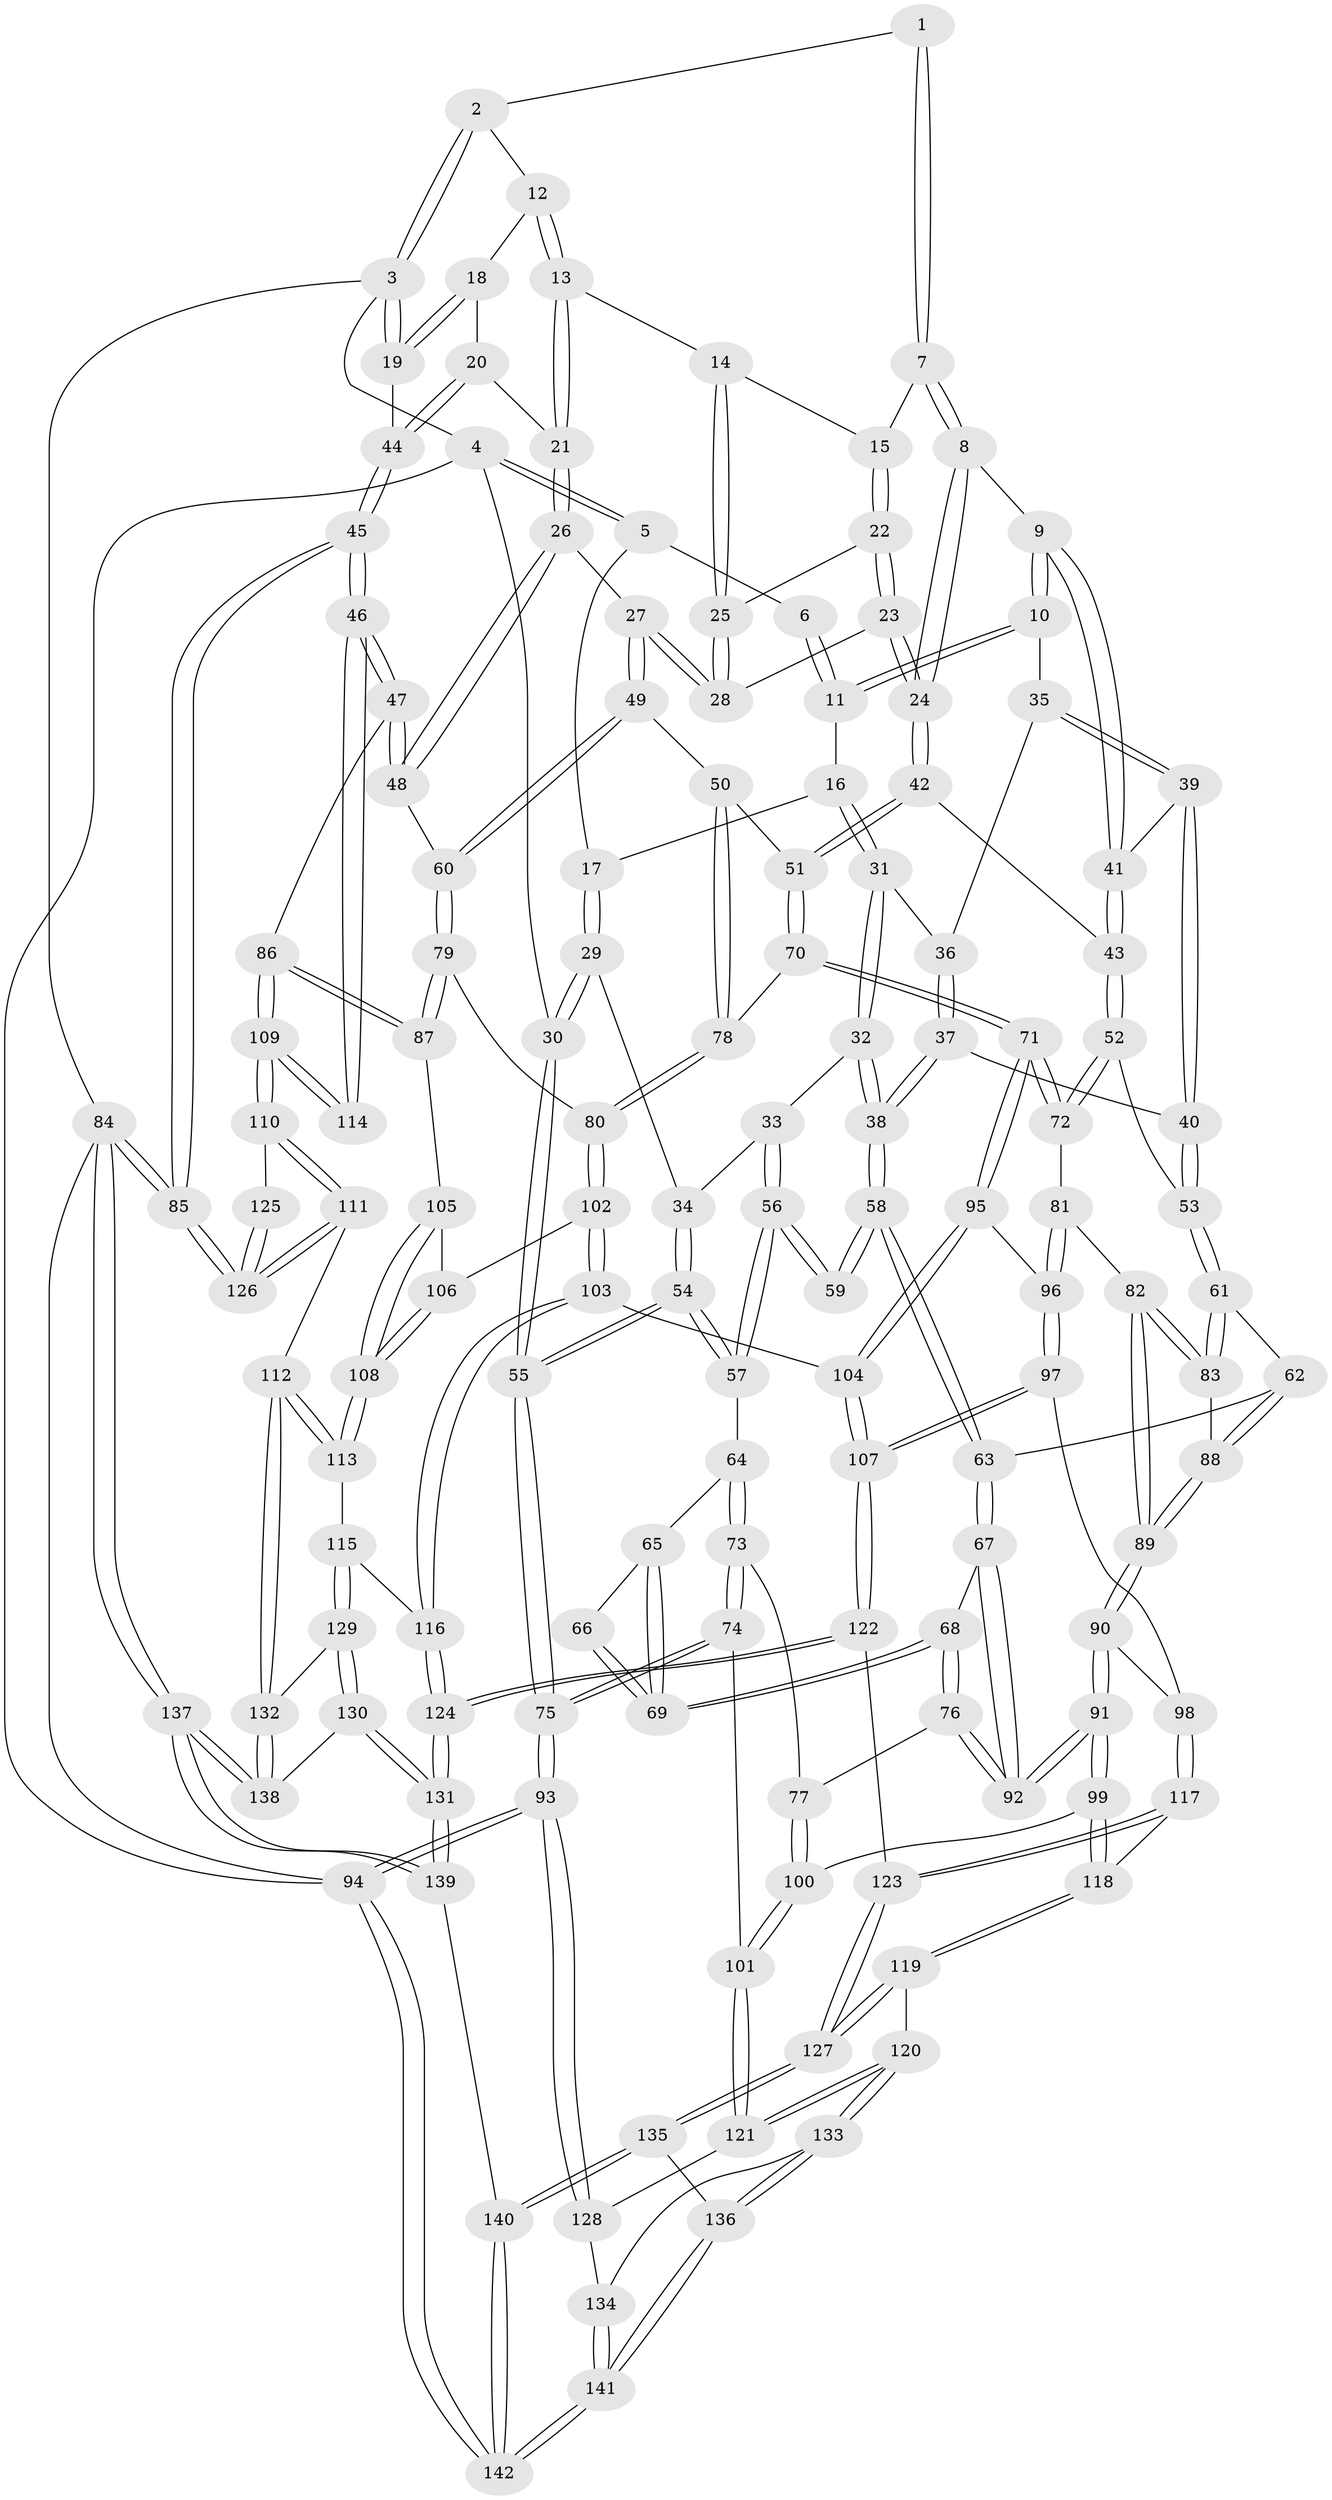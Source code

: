 // coarse degree distribution, {2: 0.023529411764705882, 3: 0.08235294117647059, 7: 0.023529411764705882, 4: 0.25882352941176473, 5: 0.5294117647058824, 8: 0.023529411764705882, 6: 0.058823529411764705}
// Generated by graph-tools (version 1.1) at 2025/04/03/04/25 22:04:31]
// undirected, 142 vertices, 352 edges
graph export_dot {
graph [start="1"]
  node [color=gray90,style=filled];
  1 [pos="+0.4469448588242372+0"];
  2 [pos="+0.7446614918034024+0"];
  3 [pos="+1+0"];
  4 [pos="+0+0"];
  5 [pos="+0+0"];
  6 [pos="+0.26242566062363865+0"];
  7 [pos="+0.4889732057826313+0.07303397847976494"];
  8 [pos="+0.46561686822896053+0.1439611752638034"];
  9 [pos="+0.46271859539368715+0.14541505502927343"];
  10 [pos="+0.41708998041736367+0.15523940001720157"];
  11 [pos="+0.26928350887515967+0.13282154686199896"];
  12 [pos="+0.76079049676988+0.046609161709037825"];
  13 [pos="+0.7547434580900055+0.07145607376958646"];
  14 [pos="+0.7246765238195357+0.10921699683629209"];
  15 [pos="+0.651158294515166+0.10081307293362314"];
  16 [pos="+0.23617387127198758+0.1623558806453138"];
  17 [pos="+0.19482588264803646+0.15775769741382267"];
  18 [pos="+0.8801628151371454+0.05104617931492821"];
  19 [pos="+1+0"];
  20 [pos="+0.9476104412304704+0.18415505616760597"];
  21 [pos="+0.9404814475704223+0.18724870856293743"];
  22 [pos="+0.596626876397092+0.19804845873191093"];
  23 [pos="+0.5709385059373653+0.21928298019660644"];
  24 [pos="+0.530301549102509+0.23085166860671041"];
  25 [pos="+0.7243605579918035+0.11567558116698959"];
  26 [pos="+0.8591871755055941+0.2889527338528326"];
  27 [pos="+0.7328551873460867+0.2226605574496834"];
  28 [pos="+0.7303674992365269+0.2153850513061686"];
  29 [pos="+0.05606964009906022+0.22397255321532422"];
  30 [pos="+0+0.07711051081490755"];
  31 [pos="+0.24029521296644793+0.18151349191043972"];
  32 [pos="+0.24062772899679777+0.2976790463157282"];
  33 [pos="+0.13269900033044996+0.3013366940305027"];
  34 [pos="+0.08801161049464054+0.26543267503906426"];
  35 [pos="+0.3677449170131237+0.21120051395867181"];
  36 [pos="+0.32171988625352865+0.23113351104132657"];
  37 [pos="+0.2844048386350995+0.32918163792380867"];
  38 [pos="+0.2747295521754417+0.3285074931464395"];
  39 [pos="+0.34464929501728325+0.2987918544852741"];
  40 [pos="+0.29030448495172695+0.3308509277177563"];
  41 [pos="+0.4027677302823178+0.2945124456111106"];
  42 [pos="+0.5548011811050034+0.33647084076367045"];
  43 [pos="+0.4574317102414298+0.37496372582646126"];
  44 [pos="+1+0.06727160521307142"];
  45 [pos="+1+0.5030974729410209"];
  46 [pos="+1+0.5010902467753885"];
  47 [pos="+0.8707372673678953+0.3896722809584481"];
  48 [pos="+0.8706370847114073+0.3895725144190096"];
  49 [pos="+0.6429528769254111+0.3556923622575154"];
  50 [pos="+0.6178441692011432+0.35956547969122615"];
  51 [pos="+0.5743764833669026+0.34870797482394833"];
  52 [pos="+0.4249200611010576+0.40979096736736187"];
  53 [pos="+0.37004843538320975+0.4142335466774008"];
  54 [pos="+0.04056924392037624+0.412630931869415"];
  55 [pos="+0+0.517431480509609"];
  56 [pos="+0.13349170153741588+0.36944850282243313"];
  57 [pos="+0.1137522583012843+0.41048404203275957"];
  58 [pos="+0.23057302479928668+0.4013512313908516"];
  59 [pos="+0.23053906594398674+0.401359850242133"];
  60 [pos="+0.7401446391830531+0.4125426778603369"];
  61 [pos="+0.3644206654866466+0.422758111187117"];
  62 [pos="+0.28374905736504635+0.4759623148051931"];
  63 [pos="+0.26415827467370173+0.47480265174143854"];
  64 [pos="+0.1208394814035512+0.42223053709793024"];
  65 [pos="+0.13241330608586432+0.4279736078380322"];
  66 [pos="+0.2063141587590685+0.4200299324682544"];
  67 [pos="+0.2565402857104265+0.48215441171041845"];
  68 [pos="+0.1823775142539167+0.5022053060633828"];
  69 [pos="+0.17782640262733757+0.47999702925077525"];
  70 [pos="+0.5247901982362618+0.5157037857367023"];
  71 [pos="+0.49430404525758603+0.5293026544568522"];
  72 [pos="+0.4677343261295358+0.5099208383959852"];
  73 [pos="+0.09703245217078281+0.5309293908433265"];
  74 [pos="+0+0.6132272386267763"];
  75 [pos="+0+0.5906080653279085"];
  76 [pos="+0.17375980693927712+0.5162801231073395"];
  77 [pos="+0.14813545066283468+0.5297880601856866"];
  78 [pos="+0.624768554894583+0.5284391320393609"];
  79 [pos="+0.7104473682486554+0.528661126198354"];
  80 [pos="+0.6376043058838745+0.5404223743702024"];
  81 [pos="+0.38375712142395746+0.5385866235583611"];
  82 [pos="+0.3718850341116773+0.5367568523512856"];
  83 [pos="+0.36461043509832863+0.5111826555354771"];
  84 [pos="+1+1"];
  85 [pos="+1+0.9601090064913566"];
  86 [pos="+0.789661724740916+0.5784694919284593"];
  87 [pos="+0.7653938038503965+0.5734876426219878"];
  88 [pos="+0.29688371609548075+0.4965337530069609"];
  89 [pos="+0.32150589429757853+0.5737517718923884"];
  90 [pos="+0.2994381513993436+0.6148472807574844"];
  91 [pos="+0.266990935560708+0.6188251730268707"];
  92 [pos="+0.25186828805564937+0.5858130923418414"];
  93 [pos="+0+1"];
  94 [pos="+0+1"];
  95 [pos="+0.49318491596616415+0.5476471792688038"];
  96 [pos="+0.4081936979758181+0.5912134697179432"];
  97 [pos="+0.3938982316057269+0.6528836308195891"];
  98 [pos="+0.31297745758568135+0.6240385064375722"];
  99 [pos="+0.25405394293560796+0.6295819216258961"];
  100 [pos="+0.18414531831860628+0.6278883210977052"];
  101 [pos="+0.05370768018358716+0.6896683152381119"];
  102 [pos="+0.6195221313249574+0.6206846480985238"];
  103 [pos="+0.6070145104301872+0.6460126199317409"];
  104 [pos="+0.502981207784341+0.6065381436123025"];
  105 [pos="+0.7509946281173885+0.5900889250979187"];
  106 [pos="+0.6944850511669551+0.6202245617203259"];
  107 [pos="+0.4351542379902901+0.6910506776775287"];
  108 [pos="+0.707696926489139+0.6829029252491239"];
  109 [pos="+0.8024216894616688+0.5898423774287389"];
  110 [pos="+0.8380277892127094+0.7069281174106509"];
  111 [pos="+0.823033875608022+0.7619726294566542"];
  112 [pos="+0.7939384997659571+0.779361772311065"];
  113 [pos="+0.6878483543429496+0.7549382202432374"];
  114 [pos="+1+0.5040548748317167"];
  115 [pos="+0.6351759836514801+0.7563624123154378"];
  116 [pos="+0.6293453435177921+0.7548119972653593"];
  117 [pos="+0.3259514718858594+0.7490831214581187"];
  118 [pos="+0.24327804514261225+0.702802676689566"];
  119 [pos="+0.180493013204186+0.7837832890215966"];
  120 [pos="+0.1314041244312834+0.7837282623813595"];
  121 [pos="+0.12101742704776669+0.777828195431873"];
  122 [pos="+0.44987738380053705+0.7891043929011221"];
  123 [pos="+0.3766337236618682+0.8128130686048463"];
  124 [pos="+0.5009078392376017+0.8116280044305166"];
  125 [pos="+0.916443571939984+0.6574111749338652"];
  126 [pos="+1+0.849697171708094"];
  127 [pos="+0.3082569194812819+0.8682176128476198"];
  128 [pos="+0.056758752640755916+0.8396005996652892"];
  129 [pos="+0.6710038718153165+0.9367367361556234"];
  130 [pos="+0.5864700185330931+1"];
  131 [pos="+0.5585395769667799+1"];
  132 [pos="+0.7894459874956441+0.8774832857545546"];
  133 [pos="+0.131741444850369+0.8306267452293737"];
  134 [pos="+0.0693518010387828+0.9075589586804068"];
  135 [pos="+0.30730689189952537+0.8730209721755664"];
  136 [pos="+0.15186088427131697+0.9691737283506853"];
  137 [pos="+1+1"];
  138 [pos="+0.814761496253185+0.92704371939032"];
  139 [pos="+0.5453294300838775+1"];
  140 [pos="+0.404136775738802+1"];
  141 [pos="+0+1"];
  142 [pos="+0+1"];
  1 -- 2;
  1 -- 7;
  1 -- 7;
  2 -- 3;
  2 -- 3;
  2 -- 12;
  3 -- 4;
  3 -- 19;
  3 -- 19;
  3 -- 84;
  4 -- 5;
  4 -- 5;
  4 -- 30;
  4 -- 94;
  5 -- 6;
  5 -- 17;
  6 -- 11;
  6 -- 11;
  7 -- 8;
  7 -- 8;
  7 -- 15;
  8 -- 9;
  8 -- 24;
  8 -- 24;
  9 -- 10;
  9 -- 10;
  9 -- 41;
  9 -- 41;
  10 -- 11;
  10 -- 11;
  10 -- 35;
  11 -- 16;
  12 -- 13;
  12 -- 13;
  12 -- 18;
  13 -- 14;
  13 -- 21;
  13 -- 21;
  14 -- 15;
  14 -- 25;
  14 -- 25;
  15 -- 22;
  15 -- 22;
  16 -- 17;
  16 -- 31;
  16 -- 31;
  17 -- 29;
  17 -- 29;
  18 -- 19;
  18 -- 19;
  18 -- 20;
  19 -- 44;
  20 -- 21;
  20 -- 44;
  20 -- 44;
  21 -- 26;
  21 -- 26;
  22 -- 23;
  22 -- 23;
  22 -- 25;
  23 -- 24;
  23 -- 24;
  23 -- 28;
  24 -- 42;
  24 -- 42;
  25 -- 28;
  25 -- 28;
  26 -- 27;
  26 -- 48;
  26 -- 48;
  27 -- 28;
  27 -- 28;
  27 -- 49;
  27 -- 49;
  29 -- 30;
  29 -- 30;
  29 -- 34;
  30 -- 55;
  30 -- 55;
  31 -- 32;
  31 -- 32;
  31 -- 36;
  32 -- 33;
  32 -- 38;
  32 -- 38;
  33 -- 34;
  33 -- 56;
  33 -- 56;
  34 -- 54;
  34 -- 54;
  35 -- 36;
  35 -- 39;
  35 -- 39;
  36 -- 37;
  36 -- 37;
  37 -- 38;
  37 -- 38;
  37 -- 40;
  38 -- 58;
  38 -- 58;
  39 -- 40;
  39 -- 40;
  39 -- 41;
  40 -- 53;
  40 -- 53;
  41 -- 43;
  41 -- 43;
  42 -- 43;
  42 -- 51;
  42 -- 51;
  43 -- 52;
  43 -- 52;
  44 -- 45;
  44 -- 45;
  45 -- 46;
  45 -- 46;
  45 -- 85;
  45 -- 85;
  46 -- 47;
  46 -- 47;
  46 -- 114;
  46 -- 114;
  47 -- 48;
  47 -- 48;
  47 -- 86;
  48 -- 60;
  49 -- 50;
  49 -- 60;
  49 -- 60;
  50 -- 51;
  50 -- 78;
  50 -- 78;
  51 -- 70;
  51 -- 70;
  52 -- 53;
  52 -- 72;
  52 -- 72;
  53 -- 61;
  53 -- 61;
  54 -- 55;
  54 -- 55;
  54 -- 57;
  54 -- 57;
  55 -- 75;
  55 -- 75;
  56 -- 57;
  56 -- 57;
  56 -- 59;
  56 -- 59;
  57 -- 64;
  58 -- 59;
  58 -- 59;
  58 -- 63;
  58 -- 63;
  60 -- 79;
  60 -- 79;
  61 -- 62;
  61 -- 83;
  61 -- 83;
  62 -- 63;
  62 -- 88;
  62 -- 88;
  63 -- 67;
  63 -- 67;
  64 -- 65;
  64 -- 73;
  64 -- 73;
  65 -- 66;
  65 -- 69;
  65 -- 69;
  66 -- 69;
  66 -- 69;
  67 -- 68;
  67 -- 92;
  67 -- 92;
  68 -- 69;
  68 -- 69;
  68 -- 76;
  68 -- 76;
  70 -- 71;
  70 -- 71;
  70 -- 78;
  71 -- 72;
  71 -- 72;
  71 -- 95;
  71 -- 95;
  72 -- 81;
  73 -- 74;
  73 -- 74;
  73 -- 77;
  74 -- 75;
  74 -- 75;
  74 -- 101;
  75 -- 93;
  75 -- 93;
  76 -- 77;
  76 -- 92;
  76 -- 92;
  77 -- 100;
  77 -- 100;
  78 -- 80;
  78 -- 80;
  79 -- 80;
  79 -- 87;
  79 -- 87;
  80 -- 102;
  80 -- 102;
  81 -- 82;
  81 -- 96;
  81 -- 96;
  82 -- 83;
  82 -- 83;
  82 -- 89;
  82 -- 89;
  83 -- 88;
  84 -- 85;
  84 -- 85;
  84 -- 137;
  84 -- 137;
  84 -- 94;
  85 -- 126;
  85 -- 126;
  86 -- 87;
  86 -- 87;
  86 -- 109;
  86 -- 109;
  87 -- 105;
  88 -- 89;
  88 -- 89;
  89 -- 90;
  89 -- 90;
  90 -- 91;
  90 -- 91;
  90 -- 98;
  91 -- 92;
  91 -- 92;
  91 -- 99;
  91 -- 99;
  93 -- 94;
  93 -- 94;
  93 -- 128;
  93 -- 128;
  94 -- 142;
  94 -- 142;
  95 -- 96;
  95 -- 104;
  95 -- 104;
  96 -- 97;
  96 -- 97;
  97 -- 98;
  97 -- 107;
  97 -- 107;
  98 -- 117;
  98 -- 117;
  99 -- 100;
  99 -- 118;
  99 -- 118;
  100 -- 101;
  100 -- 101;
  101 -- 121;
  101 -- 121;
  102 -- 103;
  102 -- 103;
  102 -- 106;
  103 -- 104;
  103 -- 116;
  103 -- 116;
  104 -- 107;
  104 -- 107;
  105 -- 106;
  105 -- 108;
  105 -- 108;
  106 -- 108;
  106 -- 108;
  107 -- 122;
  107 -- 122;
  108 -- 113;
  108 -- 113;
  109 -- 110;
  109 -- 110;
  109 -- 114;
  109 -- 114;
  110 -- 111;
  110 -- 111;
  110 -- 125;
  111 -- 112;
  111 -- 126;
  111 -- 126;
  112 -- 113;
  112 -- 113;
  112 -- 132;
  112 -- 132;
  113 -- 115;
  115 -- 116;
  115 -- 129;
  115 -- 129;
  116 -- 124;
  116 -- 124;
  117 -- 118;
  117 -- 123;
  117 -- 123;
  118 -- 119;
  118 -- 119;
  119 -- 120;
  119 -- 127;
  119 -- 127;
  120 -- 121;
  120 -- 121;
  120 -- 133;
  120 -- 133;
  121 -- 128;
  122 -- 123;
  122 -- 124;
  122 -- 124;
  123 -- 127;
  123 -- 127;
  124 -- 131;
  124 -- 131;
  125 -- 126;
  125 -- 126;
  127 -- 135;
  127 -- 135;
  128 -- 134;
  129 -- 130;
  129 -- 130;
  129 -- 132;
  130 -- 131;
  130 -- 131;
  130 -- 138;
  131 -- 139;
  131 -- 139;
  132 -- 138;
  132 -- 138;
  133 -- 134;
  133 -- 136;
  133 -- 136;
  134 -- 141;
  134 -- 141;
  135 -- 136;
  135 -- 140;
  135 -- 140;
  136 -- 141;
  136 -- 141;
  137 -- 138;
  137 -- 138;
  137 -- 139;
  137 -- 139;
  139 -- 140;
  140 -- 142;
  140 -- 142;
  141 -- 142;
  141 -- 142;
}
